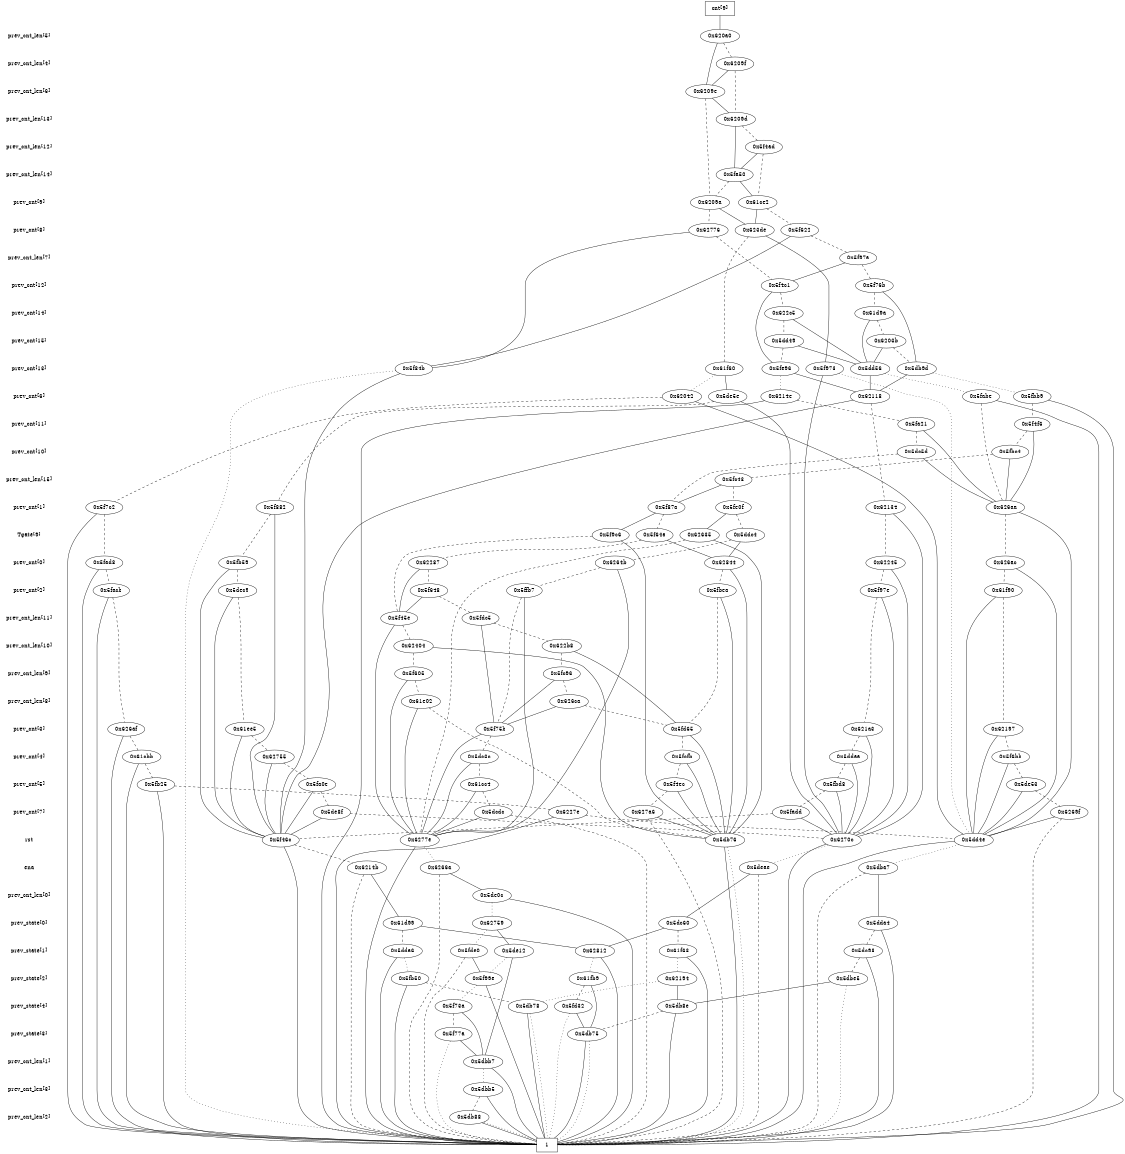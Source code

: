 digraph "DD" {
size = "7.5,10"
center = true;
edge [dir = none];
{ node [shape = plaintext];
  edge [style = invis];
  "CONST NODES" [style = invis];
" prev_cnt_len[5] " -> " prev_cnt_len[4] " -> " prev_cnt_len[6] " -> " prev_cnt_len[13] " -> " prev_cnt_len[12] " -> " prev_cnt_len[14] " -> " prev_cnt[9] " -> " prev_cnt[8] " -> " prev_cnt_len[7] " -> " prev_cnt[12] " -> " prev_cnt[14] " -> " prev_cnt[15] " -> " prev_cnt[13] " -> " prev_cnt[6] " -> " prev_cnt[11] " -> " prev_cnt[10] " -> " prev_cnt_len[15] " -> " prev_cnt[1] " -> " Tgate[9] " -> " prev_cnt[0] " -> " prev_cnt[2] " -> " prev_cnt_len[11] " -> " prev_cnt_len[10] " -> " prev_cnt_len[9] " -> " prev_cnt_len[8] " -> " prev_cnt[3] " -> " prev_cnt[4] " -> " prev_cnt[5] " -> " prev_cnt[7] " -> " rst " -> " ena " -> " prev_cnt_len[0] " -> " prev_state[0] " -> " prev_state[1] " -> " prev_state[2] " -> " prev_state[4] " -> " prev_state[3] " -> " prev_cnt_len[1] " -> " prev_cnt_len[3] " -> " prev_cnt_len[2] " -> "CONST NODES"; 
}
{ rank = same; node [shape = box]; edge [style = invis];
"  cnt[9]  "; }
{ rank = same; " prev_cnt_len[5] ";
"0x620a0";
}
{ rank = same; " prev_cnt_len[4] ";
"0x6209f";
}
{ rank = same; " prev_cnt_len[6] ";
"0x6209e";
}
{ rank = same; " prev_cnt_len[13] ";
"0x6209d";
}
{ rank = same; " prev_cnt_len[12] ";
"0x5f4ad";
}
{ rank = same; " prev_cnt_len[14] ";
"0x5fa50";
}
{ rank = same; " prev_cnt[9] ";
"0x61ce2";
"0x6209a";
}
{ rank = same; " prev_cnt[8] ";
"0x62776";
"0x5f622";
"0x623de";
}
{ rank = same; " prev_cnt_len[7] ";
"0x5f97a";
}
{ rank = same; " prev_cnt[12] ";
"0x5f76b";
"0x5f4c1";
}
{ rank = same; " prev_cnt[14] ";
"0x61d9a";
"0x622c5";
}
{ rank = same; " prev_cnt[15] ";
"0x5dd49";
"0x6203b";
}
{ rank = same; " prev_cnt[13] ";
"0x5f84b";
"0x5db9d";
"0x5dd56";
"0x61f60";
"0x5f973";
"0x5fe96";
}
{ rank = same; " prev_cnt[6] ";
"0x5fabe";
"0x5de5e";
"0x6214e";
"0x5fbb9";
"0x62118";
"0x62042";
}
{ rank = same; " prev_cnt[11] ";
"0x5fa21";
"0x5f4f6";
}
{ rank = same; " prev_cnt[10] ";
"0x5dc5d";
"0x5fbc4";
}
{ rank = same; " prev_cnt_len[15] ";
"0x5fc43";
}
{ rank = same; " prev_cnt[1] ";
"0x5fe0f";
"0x5f7c2";
"0x626aa";
"0x5f87a";
"0x62134";
"0x5f882";
}
{ rank = same; " Tgate[9] ";
"0x5f64a";
"0x5ddc4";
"0x5f9c6";
"0x62635";
}
{ rank = same; " prev_cnt[0] ";
"0x62245";
"0x62844";
"0x626ac";
"0x62287";
"0x5fb59";
"0x6264b";
"0x5fad8";
}
{ rank = same; " prev_cnt[2] ";
"0x5f97e";
"0x5ffb7";
"0x5fbea";
"0x5facb";
"0x61f90";
"0x5dec9";
"0x5f648";
}
{ rank = same; " prev_cnt_len[11] ";
"0x5f45e";
"0x5fdc5";
}
{ rank = same; " prev_cnt_len[10] ";
"0x622b8";
"0x62404";
}
{ rank = same; " prev_cnt_len[9] ";
"0x5fc96";
"0x5f605";
}
{ rank = same; " prev_cnt_len[8] ";
"0x626ca";
"0x61e02";
}
{ rank = same; " prev_cnt[3] ";
"0x621a3";
"0x61ee5";
"0x5fd65";
"0x62197";
"0x626af";
"0x5f75b";
}
{ rank = same; " prev_cnt[4] ";
"0x61cbb";
"0x62755";
"0x5f6bb";
"0x5ddaa";
"0x5fcfb";
"0x5dc3c";
}
{ rank = same; " prev_cnt[5] ";
"0x5fb25";
"0x61cc4";
"0x5f4ec";
"0x5fbd8";
"0x5fa0e";
"0x5de53";
}
{ rank = same; " prev_cnt[7] ";
"0x5de8f";
"0x6269f";
"0x6227e";
"0x627a6";
"0x5fadd";
"0x5dcdc";
}
{ rank = same; " rst ";
"0x6277e";
"0x5f46c";
"0x5dd4e";
"0x6270c";
"0x5db76";
}
{ rank = same; " ena ";
"0x5deae";
"0x6214b";
"0x5dba7";
"0x6266a";
}
{ rank = same; " prev_cnt_len[0] ";
"0x5de0c";
}
{ rank = same; " prev_state[0] ";
"0x5dda4";
"0x5dc60";
"0x62759";
"0x61d99";
}
{ rank = same; " prev_state[1] ";
"0x5dda6";
"0x5fde0";
"0x61f63";
"0x5dc98";
"0x5de12";
"0x62812";
}
{ rank = same; " prev_state[2] ";
"0x62194";
"0x5f99e";
"0x5dbe5";
"0x61fb9";
"0x5fb50";
}
{ rank = same; " prev_state[4] ";
"0x5fd32";
"0x5db8e";
"0x5f73a";
"0x5db78";
}
{ rank = same; " prev_state[3] ";
"0x5f77a";
"0x5db75";
}
{ rank = same; " prev_cnt_len[1] ";
"0x5dbb7";
}
{ rank = same; " prev_cnt_len[3] ";
"0x5dbb5";
}
{ rank = same; " prev_cnt_len[2] ";
"0x5db88";
}
{ rank = same; "CONST NODES";
{ node [shape = box]; "0x5db40";
}
}
"  cnt[9]  " -> "0x620a0" [style = solid];
"0x620a0" -> "0x6209e";
"0x620a0" -> "0x6209f" [style = dashed];
"0x6209f" -> "0x6209e";
"0x6209f" -> "0x6209d" [style = dashed];
"0x6209e" -> "0x6209d";
"0x6209e" -> "0x6209a" [style = dashed];
"0x6209d" -> "0x5fa50";
"0x6209d" -> "0x5f4ad" [style = dashed];
"0x5f4ad" -> "0x5fa50";
"0x5f4ad" -> "0x61ce2" [style = dashed];
"0x5fa50" -> "0x61ce2";
"0x5fa50" -> "0x6209a" [style = dashed];
"0x61ce2" -> "0x623de";
"0x61ce2" -> "0x5f622" [style = dashed];
"0x6209a" -> "0x623de";
"0x6209a" -> "0x62776" [style = dashed];
"0x62776" -> "0x5f84b";
"0x62776" -> "0x5f4c1" [style = dashed];
"0x5f622" -> "0x5f84b";
"0x5f622" -> "0x5f97a" [style = dashed];
"0x623de" -> "0x5f973";
"0x623de" -> "0x61f60" [style = dashed];
"0x5f97a" -> "0x5f4c1";
"0x5f97a" -> "0x5f76b" [style = dashed];
"0x5f76b" -> "0x5db9d";
"0x5f76b" -> "0x61d9a" [style = dashed];
"0x5f4c1" -> "0x5fe96";
"0x5f4c1" -> "0x622c5" [style = dashed];
"0x61d9a" -> "0x5dd56";
"0x61d9a" -> "0x6203b" [style = dashed];
"0x622c5" -> "0x5dd56";
"0x622c5" -> "0x5dd49" [style = dashed];
"0x5dd49" -> "0x5dd56";
"0x5dd49" -> "0x5fe96" [style = dashed];
"0x6203b" -> "0x5dd56";
"0x6203b" -> "0x5db9d" [style = dashed];
"0x5f84b" -> "0x5f46c";
"0x5f84b" -> "0x5db40" [style = dotted];
"0x5db9d" -> "0x62118";
"0x5db9d" -> "0x5fbb9" [style = dotted];
"0x5dd56" -> "0x62118";
"0x5dd56" -> "0x5fabe" [style = dotted];
"0x61f60" -> "0x5de5e";
"0x61f60" -> "0x62042" [style = dotted];
"0x5f973" -> "0x6270c";
"0x5f973" -> "0x5dd4e" [style = dotted];
"0x5fe96" -> "0x62118";
"0x5fe96" -> "0x6214e" [style = dotted];
"0x5fabe" -> "0x5db40";
"0x5fabe" -> "0x626aa" [style = dashed];
"0x5de5e" -> "0x6270c";
"0x5de5e" -> "0x5f882" [style = dashed];
"0x6214e" -> "0x5db40";
"0x6214e" -> "0x5fa21" [style = dashed];
"0x5fbb9" -> "0x5db40";
"0x5fbb9" -> "0x5f4f6" [style = dashed];
"0x62118" -> "0x5f46c";
"0x62118" -> "0x62134" [style = dashed];
"0x62042" -> "0x5dd4e";
"0x62042" -> "0x5f7c2" [style = dashed];
"0x5fa21" -> "0x626aa";
"0x5fa21" -> "0x5dc5d" [style = dashed];
"0x5f4f6" -> "0x626aa";
"0x5f4f6" -> "0x5fbc4" [style = dashed];
"0x5dc5d" -> "0x626aa";
"0x5dc5d" -> "0x5f87a" [style = dashed];
"0x5fbc4" -> "0x626aa";
"0x5fbc4" -> "0x5fc43" [style = dashed];
"0x5fc43" -> "0x5f87a";
"0x5fc43" -> "0x5fe0f" [style = dashed];
"0x5fe0f" -> "0x62635";
"0x5fe0f" -> "0x5ddc4" [style = dashed];
"0x5f7c2" -> "0x5db40";
"0x5f7c2" -> "0x5fad8" [style = dashed];
"0x626aa" -> "0x5dd4e";
"0x626aa" -> "0x626ac" [style = dashed];
"0x5f87a" -> "0x5f9c6";
"0x5f87a" -> "0x5f64a" [style = dashed];
"0x62134" -> "0x6270c";
"0x62134" -> "0x62245" [style = dashed];
"0x5f882" -> "0x5f46c";
"0x5f882" -> "0x5fb59" [style = dashed];
"0x5f64a" -> "0x62844";
"0x5f64a" -> "0x62287" [style = dashed];
"0x5ddc4" -> "0x62844";
"0x5ddc4" -> "0x6264b" [style = dashed];
"0x5f9c6" -> "0x5db76";
"0x5f9c6" -> "0x5f45e" [style = dashed];
"0x62635" -> "0x5db76";
"0x62635" -> "0x6277e" [style = dashed];
"0x62245" -> "0x6270c";
"0x62245" -> "0x5f97e" [style = dashed];
"0x62844" -> "0x5db76";
"0x62844" -> "0x5fbea" [style = dashed];
"0x626ac" -> "0x5dd4e";
"0x626ac" -> "0x61f90" [style = dashed];
"0x62287" -> "0x5f45e";
"0x62287" -> "0x5f648" [style = dashed];
"0x5fb59" -> "0x5f46c";
"0x5fb59" -> "0x5dec9" [style = dashed];
"0x6264b" -> "0x6277e";
"0x6264b" -> "0x5ffb7" [style = dashed];
"0x5fad8" -> "0x5db40";
"0x5fad8" -> "0x5facb" [style = dashed];
"0x5f97e" -> "0x6270c";
"0x5f97e" -> "0x621a3" [style = dashed];
"0x5ffb7" -> "0x6277e";
"0x5ffb7" -> "0x5f75b" [style = dashed];
"0x5fbea" -> "0x5db76";
"0x5fbea" -> "0x5fd65" [style = dashed];
"0x5facb" -> "0x5db40";
"0x5facb" -> "0x626af" [style = dashed];
"0x61f90" -> "0x5dd4e";
"0x61f90" -> "0x62197" [style = dashed];
"0x5dec9" -> "0x5f46c";
"0x5dec9" -> "0x61ee5" [style = dashed];
"0x5f648" -> "0x5f45e";
"0x5f648" -> "0x5fdc5" [style = dashed];
"0x5f45e" -> "0x6277e";
"0x5f45e" -> "0x62404" [style = dashed];
"0x5fdc5" -> "0x5f75b";
"0x5fdc5" -> "0x622b8" [style = dashed];
"0x622b8" -> "0x5fd65";
"0x622b8" -> "0x5fc96" [style = dashed];
"0x62404" -> "0x5db76";
"0x62404" -> "0x5f605" [style = dashed];
"0x5fc96" -> "0x5f75b";
"0x5fc96" -> "0x626ca" [style = dashed];
"0x5f605" -> "0x6277e";
"0x5f605" -> "0x61e02" [style = dashed];
"0x626ca" -> "0x5f75b";
"0x626ca" -> "0x5fd65" [style = dashed];
"0x61e02" -> "0x6277e";
"0x61e02" -> "0x5db76" [style = dashed];
"0x621a3" -> "0x6270c";
"0x621a3" -> "0x5ddaa" [style = dashed];
"0x61ee5" -> "0x5f46c";
"0x61ee5" -> "0x62755" [style = dashed];
"0x5fd65" -> "0x5db76";
"0x5fd65" -> "0x5fcfb" [style = dashed];
"0x62197" -> "0x5dd4e";
"0x62197" -> "0x5f6bb" [style = dashed];
"0x626af" -> "0x5db40";
"0x626af" -> "0x61cbb" [style = dashed];
"0x5f75b" -> "0x6277e";
"0x5f75b" -> "0x5dc3c" [style = dashed];
"0x61cbb" -> "0x5db40";
"0x61cbb" -> "0x5fb25" [style = dashed];
"0x62755" -> "0x5f46c";
"0x62755" -> "0x5fa0e" [style = dashed];
"0x5f6bb" -> "0x5dd4e";
"0x5f6bb" -> "0x5de53" [style = dashed];
"0x5ddaa" -> "0x6270c";
"0x5ddaa" -> "0x5fbd8" [style = dashed];
"0x5fcfb" -> "0x5db76";
"0x5fcfb" -> "0x5f4ec" [style = dashed];
"0x5dc3c" -> "0x6277e";
"0x5dc3c" -> "0x61cc4" [style = dashed];
"0x5fb25" -> "0x5db40";
"0x5fb25" -> "0x6227e" [style = dashed];
"0x61cc4" -> "0x6277e";
"0x61cc4" -> "0x5dcdc" [style = dashed];
"0x5f4ec" -> "0x5db76";
"0x5f4ec" -> "0x627a6" [style = dashed];
"0x5fbd8" -> "0x6270c";
"0x5fbd8" -> "0x5fadd" [style = dashed];
"0x5fa0e" -> "0x5f46c";
"0x5fa0e" -> "0x5de8f" [style = dashed];
"0x5de53" -> "0x5dd4e";
"0x5de53" -> "0x6269f" [style = dashed];
"0x5de8f" -> "0x5f46c";
"0x5de8f" -> "0x6270c" [style = dashed];
"0x6269f" -> "0x5dd4e";
"0x6269f" -> "0x5db40" [style = dashed];
"0x6227e" -> "0x5db40";
"0x6227e" -> "0x5dd4e" [style = dashed];
"0x627a6" -> "0x5db76";
"0x627a6" -> "0x5db40" [style = dashed];
"0x5fadd" -> "0x6270c";
"0x5fadd" -> "0x5f46c" [style = dashed];
"0x5dcdc" -> "0x6277e";
"0x5dcdc" -> "0x5db40" [style = dashed];
"0x6277e" -> "0x5db40";
"0x6277e" -> "0x6266a" [style = dotted];
"0x5f46c" -> "0x5db40";
"0x5f46c" -> "0x6214b" [style = dashed];
"0x5dd4e" -> "0x5db40";
"0x5dd4e" -> "0x5dba7" [style = dotted];
"0x6270c" -> "0x5db40";
"0x6270c" -> "0x5deae" [style = dotted];
"0x5db76" -> "0x5db40";
"0x5db76" -> "0x5db40" [style = dotted];
"0x5deae" -> "0x5dc60";
"0x5deae" -> "0x5db40" [style = dashed];
"0x6214b" -> "0x61d99";
"0x6214b" -> "0x5db40" [style = dashed];
"0x5dba7" -> "0x5dda4";
"0x5dba7" -> "0x5db40" [style = dashed];
"0x6266a" -> "0x5de0c";
"0x6266a" -> "0x5db40" [style = dashed];
"0x5de0c" -> "0x5db40";
"0x5de0c" -> "0x62759" [style = dotted];
"0x5dda4" -> "0x5db40";
"0x5dda4" -> "0x5dc98" [style = dashed];
"0x5dc60" -> "0x62812";
"0x5dc60" -> "0x61f63" [style = dashed];
"0x62759" -> "0x5de12";
"0x62759" -> "0x5fde0" [style = dotted];
"0x61d99" -> "0x62812";
"0x61d99" -> "0x5dda6" [style = dashed];
"0x5dda6" -> "0x5db40";
"0x5dda6" -> "0x5fb50" [style = dotted];
"0x5fde0" -> "0x5f99e";
"0x5fde0" -> "0x5db40" [style = dashed];
"0x61f63" -> "0x5db40";
"0x61f63" -> "0x62194" [style = dotted];
"0x5dc98" -> "0x5db40";
"0x5dc98" -> "0x5dbe5" [style = dashed];
"0x5de12" -> "0x5dbb7";
"0x5de12" -> "0x5f99e" [style = dotted];
"0x62812" -> "0x5db40";
"0x62812" -> "0x61fb9" [style = dotted];
"0x62194" -> "0x5db8e";
"0x62194" -> "0x5db78" [style = dotted];
"0x5f99e" -> "0x5db40";
"0x5f99e" -> "0x5f73a" [style = dotted];
"0x5dbe5" -> "0x5db8e";
"0x5dbe5" -> "0x5db40" [style = dotted];
"0x61fb9" -> "0x5db75";
"0x61fb9" -> "0x5fd32" [style = dashed];
"0x5fb50" -> "0x5db40";
"0x5fb50" -> "0x5db78" [style = dashed];
"0x5fd32" -> "0x5db75";
"0x5fd32" -> "0x5db40" [style = dotted];
"0x5db8e" -> "0x5db40";
"0x5db8e" -> "0x5db75" [style = dashed];
"0x5f73a" -> "0x5dbb7";
"0x5f73a" -> "0x5f77a" [style = dashed];
"0x5db78" -> "0x5db40";
"0x5db78" -> "0x5db40" [style = dotted];
"0x5f77a" -> "0x5dbb7";
"0x5f77a" -> "0x5db40" [style = dotted];
"0x5db75" -> "0x5db40";
"0x5db75" -> "0x5db40" [style = dotted];
"0x5dbb7" -> "0x5db40";
"0x5dbb7" -> "0x5dbb5" [style = dotted];
"0x5dbb5" -> "0x5db40";
"0x5dbb5" -> "0x5db88" [style = dashed];
"0x5db88" -> "0x5db40";
"0x5db88" -> "0x5db40" [style = dotted];
"0x5db40" [label = "1"];
}
